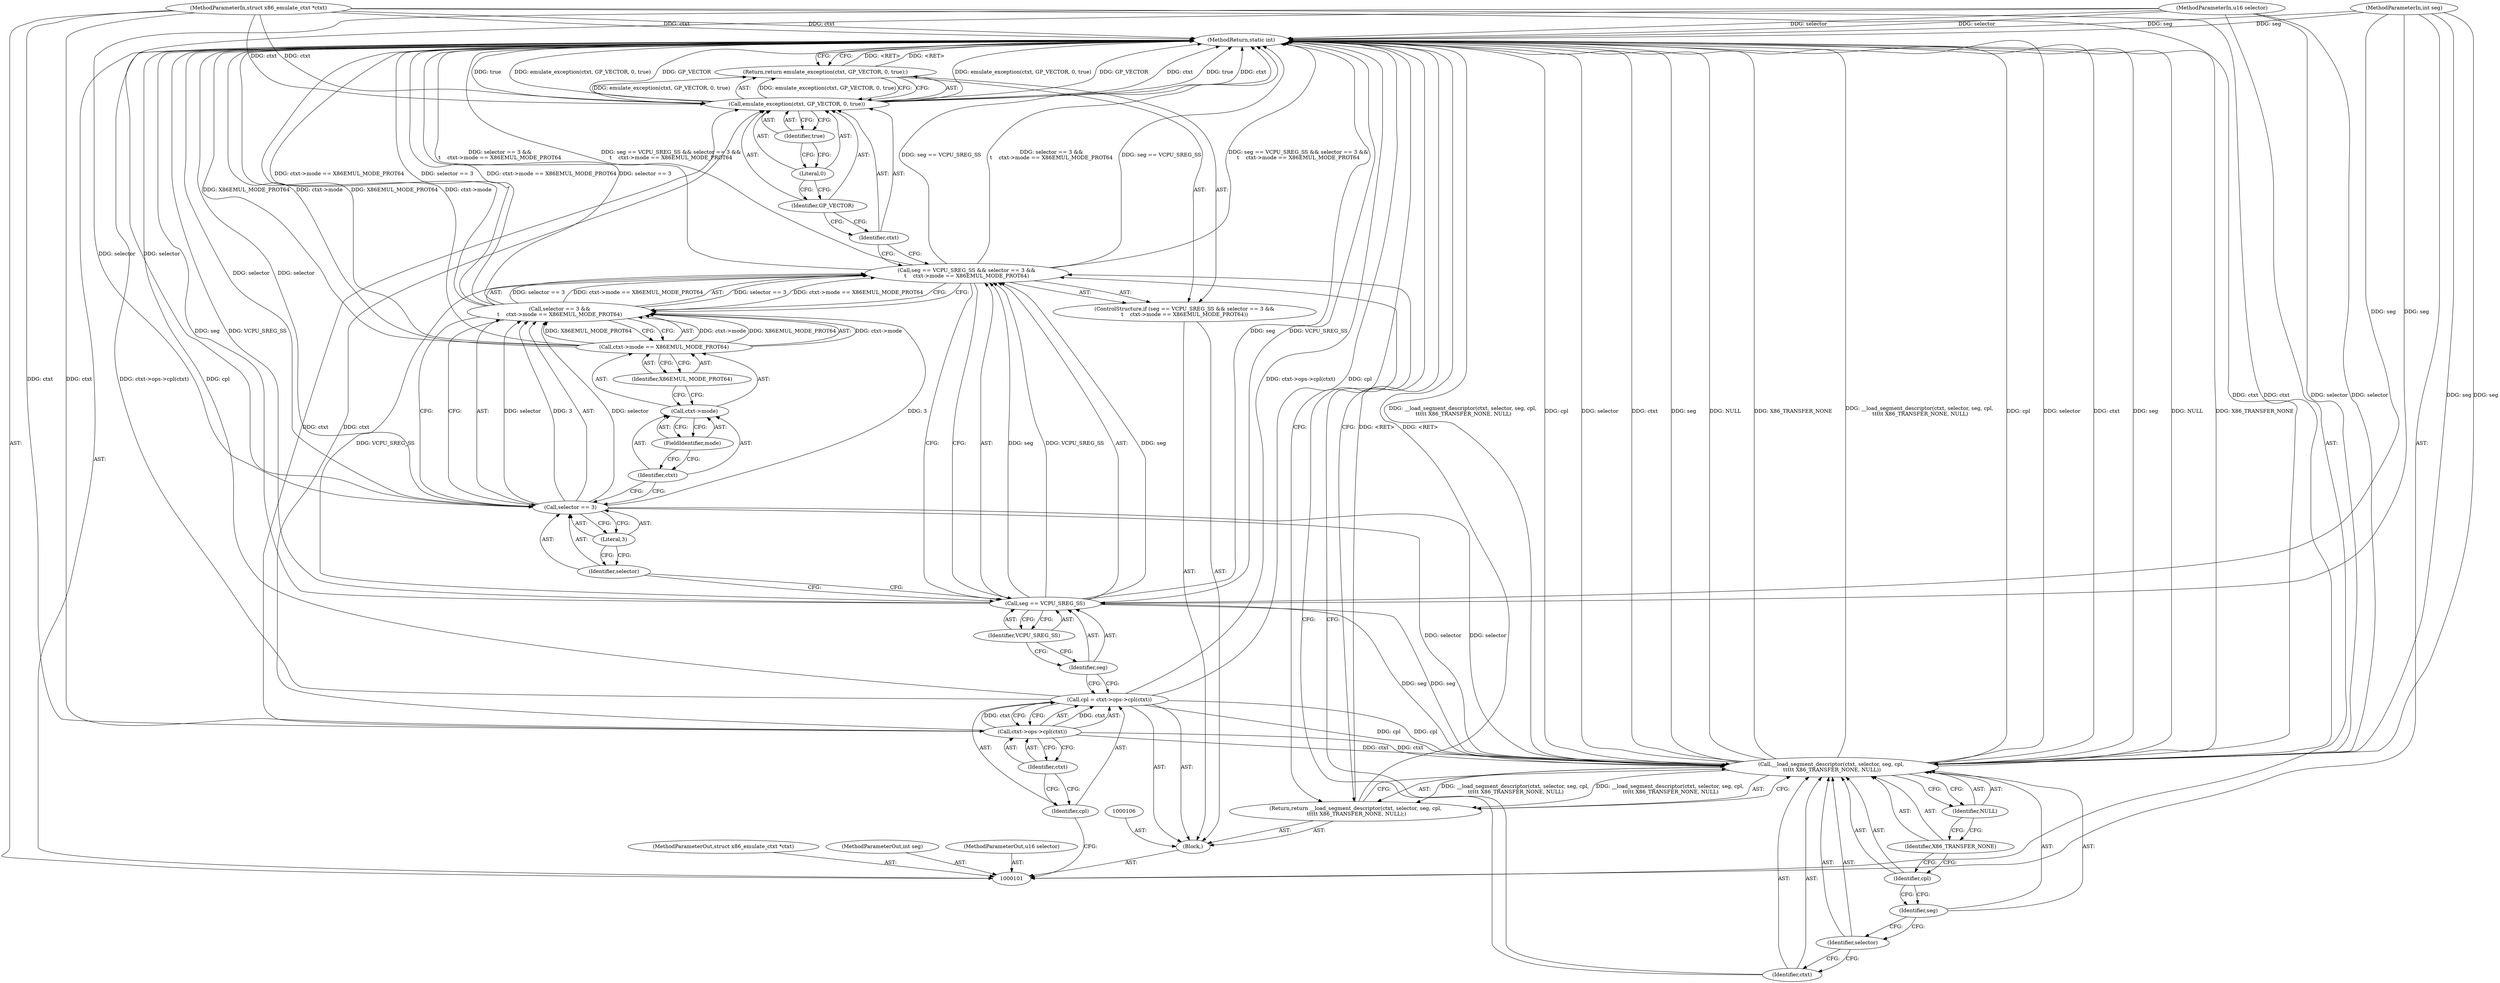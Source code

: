 digraph "0_linux_33ab91103b3415e12457e3104f0e4517ce12d0f3_0" {
"1000139" [label="(MethodReturn,static int)"];
"1000102" [label="(MethodParameterIn,struct x86_emulate_ctxt *ctxt)"];
"1000188" [label="(MethodParameterOut,struct x86_emulate_ctxt *ctxt)"];
"1000111" [label="(ControlStructure,if (seg == VCPU_SREG_SS && selector == 3 &&\n\t    ctxt->mode == X86EMUL_MODE_PROT64))"];
"1000115" [label="(Identifier,VCPU_SREG_SS)"];
"1000116" [label="(Call,selector == 3 &&\n\t    ctxt->mode == X86EMUL_MODE_PROT64)"];
"1000117" [label="(Call,selector == 3)"];
"1000118" [label="(Identifier,selector)"];
"1000119" [label="(Literal,3)"];
"1000112" [label="(Call,seg == VCPU_SREG_SS && selector == 3 &&\n\t    ctxt->mode == X86EMUL_MODE_PROT64)"];
"1000113" [label="(Call,seg == VCPU_SREG_SS)"];
"1000114" [label="(Identifier,seg)"];
"1000123" [label="(FieldIdentifier,mode)"];
"1000124" [label="(Identifier,X86EMUL_MODE_PROT64)"];
"1000120" [label="(Call,ctxt->mode == X86EMUL_MODE_PROT64)"];
"1000121" [label="(Call,ctxt->mode)"];
"1000122" [label="(Identifier,ctxt)"];
"1000125" [label="(Return,return emulate_exception(ctxt, GP_VECTOR, 0, true);)"];
"1000127" [label="(Identifier,ctxt)"];
"1000128" [label="(Identifier,GP_VECTOR)"];
"1000129" [label="(Literal,0)"];
"1000130" [label="(Identifier,true)"];
"1000126" [label="(Call,emulate_exception(ctxt, GP_VECTOR, 0, true))"];
"1000104" [label="(MethodParameterIn,int seg)"];
"1000190" [label="(MethodParameterOut,int seg)"];
"1000103" [label="(MethodParameterIn,u16 selector)"];
"1000189" [label="(MethodParameterOut,u16 selector)"];
"1000131" [label="(Return,return __load_segment_descriptor(ctxt, selector, seg, cpl,\n \t\t\t\t\t X86_TRANSFER_NONE, NULL);)"];
"1000133" [label="(Identifier,ctxt)"];
"1000134" [label="(Identifier,selector)"];
"1000135" [label="(Identifier,seg)"];
"1000136" [label="(Identifier,cpl)"];
"1000132" [label="(Call,__load_segment_descriptor(ctxt, selector, seg, cpl,\n \t\t\t\t\t X86_TRANSFER_NONE, NULL))"];
"1000138" [label="(Identifier,NULL)"];
"1000137" [label="(Identifier,X86_TRANSFER_NONE)"];
"1000105" [label="(Block,)"];
"1000109" [label="(Call,ctxt->ops->cpl(ctxt))"];
"1000110" [label="(Identifier,ctxt)"];
"1000107" [label="(Call,cpl = ctxt->ops->cpl(ctxt))"];
"1000108" [label="(Identifier,cpl)"];
"1000139" -> "1000101"  [label="AST: "];
"1000139" -> "1000125"  [label="CFG: "];
"1000139" -> "1000131"  [label="CFG: "];
"1000116" -> "1000139"  [label="DDG: selector == 3"];
"1000116" -> "1000139"  [label="DDG: ctxt->mode == X86EMUL_MODE_PROT64"];
"1000107" -> "1000139"  [label="DDG: cpl"];
"1000107" -> "1000139"  [label="DDG: ctxt->ops->cpl(ctxt)"];
"1000104" -> "1000139"  [label="DDG: seg"];
"1000113" -> "1000139"  [label="DDG: seg"];
"1000113" -> "1000139"  [label="DDG: VCPU_SREG_SS"];
"1000132" -> "1000139"  [label="DDG: __load_segment_descriptor(ctxt, selector, seg, cpl,\n \t\t\t\t\t X86_TRANSFER_NONE, NULL)"];
"1000132" -> "1000139"  [label="DDG: cpl"];
"1000132" -> "1000139"  [label="DDG: selector"];
"1000132" -> "1000139"  [label="DDG: ctxt"];
"1000132" -> "1000139"  [label="DDG: seg"];
"1000132" -> "1000139"  [label="DDG: NULL"];
"1000132" -> "1000139"  [label="DDG: X86_TRANSFER_NONE"];
"1000126" -> "1000139"  [label="DDG: ctxt"];
"1000126" -> "1000139"  [label="DDG: true"];
"1000126" -> "1000139"  [label="DDG: emulate_exception(ctxt, GP_VECTOR, 0, true)"];
"1000126" -> "1000139"  [label="DDG: GP_VECTOR"];
"1000117" -> "1000139"  [label="DDG: selector"];
"1000112" -> "1000139"  [label="DDG: selector == 3 &&\n\t    ctxt->mode == X86EMUL_MODE_PROT64"];
"1000112" -> "1000139"  [label="DDG: seg == VCPU_SREG_SS && selector == 3 &&\n\t    ctxt->mode == X86EMUL_MODE_PROT64"];
"1000112" -> "1000139"  [label="DDG: seg == VCPU_SREG_SS"];
"1000120" -> "1000139"  [label="DDG: X86EMUL_MODE_PROT64"];
"1000120" -> "1000139"  [label="DDG: ctxt->mode"];
"1000103" -> "1000139"  [label="DDG: selector"];
"1000102" -> "1000139"  [label="DDG: ctxt"];
"1000125" -> "1000139"  [label="DDG: <RET>"];
"1000131" -> "1000139"  [label="DDG: <RET>"];
"1000102" -> "1000101"  [label="AST: "];
"1000102" -> "1000139"  [label="DDG: ctxt"];
"1000102" -> "1000109"  [label="DDG: ctxt"];
"1000102" -> "1000126"  [label="DDG: ctxt"];
"1000102" -> "1000132"  [label="DDG: ctxt"];
"1000188" -> "1000101"  [label="AST: "];
"1000111" -> "1000105"  [label="AST: "];
"1000112" -> "1000111"  [label="AST: "];
"1000125" -> "1000111"  [label="AST: "];
"1000115" -> "1000113"  [label="AST: "];
"1000115" -> "1000114"  [label="CFG: "];
"1000113" -> "1000115"  [label="CFG: "];
"1000116" -> "1000112"  [label="AST: "];
"1000116" -> "1000117"  [label="CFG: "];
"1000116" -> "1000120"  [label="CFG: "];
"1000117" -> "1000116"  [label="AST: "];
"1000120" -> "1000116"  [label="AST: "];
"1000112" -> "1000116"  [label="CFG: "];
"1000116" -> "1000139"  [label="DDG: selector == 3"];
"1000116" -> "1000139"  [label="DDG: ctxt->mode == X86EMUL_MODE_PROT64"];
"1000116" -> "1000112"  [label="DDG: selector == 3"];
"1000116" -> "1000112"  [label="DDG: ctxt->mode == X86EMUL_MODE_PROT64"];
"1000117" -> "1000116"  [label="DDG: selector"];
"1000117" -> "1000116"  [label="DDG: 3"];
"1000120" -> "1000116"  [label="DDG: ctxt->mode"];
"1000120" -> "1000116"  [label="DDG: X86EMUL_MODE_PROT64"];
"1000117" -> "1000116"  [label="AST: "];
"1000117" -> "1000119"  [label="CFG: "];
"1000118" -> "1000117"  [label="AST: "];
"1000119" -> "1000117"  [label="AST: "];
"1000122" -> "1000117"  [label="CFG: "];
"1000116" -> "1000117"  [label="CFG: "];
"1000117" -> "1000139"  [label="DDG: selector"];
"1000117" -> "1000116"  [label="DDG: selector"];
"1000117" -> "1000116"  [label="DDG: 3"];
"1000103" -> "1000117"  [label="DDG: selector"];
"1000117" -> "1000132"  [label="DDG: selector"];
"1000118" -> "1000117"  [label="AST: "];
"1000118" -> "1000113"  [label="CFG: "];
"1000119" -> "1000118"  [label="CFG: "];
"1000119" -> "1000117"  [label="AST: "];
"1000119" -> "1000118"  [label="CFG: "];
"1000117" -> "1000119"  [label="CFG: "];
"1000112" -> "1000111"  [label="AST: "];
"1000112" -> "1000113"  [label="CFG: "];
"1000112" -> "1000116"  [label="CFG: "];
"1000113" -> "1000112"  [label="AST: "];
"1000116" -> "1000112"  [label="AST: "];
"1000127" -> "1000112"  [label="CFG: "];
"1000133" -> "1000112"  [label="CFG: "];
"1000112" -> "1000139"  [label="DDG: selector == 3 &&\n\t    ctxt->mode == X86EMUL_MODE_PROT64"];
"1000112" -> "1000139"  [label="DDG: seg == VCPU_SREG_SS && selector == 3 &&\n\t    ctxt->mode == X86EMUL_MODE_PROT64"];
"1000112" -> "1000139"  [label="DDG: seg == VCPU_SREG_SS"];
"1000113" -> "1000112"  [label="DDG: seg"];
"1000113" -> "1000112"  [label="DDG: VCPU_SREG_SS"];
"1000116" -> "1000112"  [label="DDG: selector == 3"];
"1000116" -> "1000112"  [label="DDG: ctxt->mode == X86EMUL_MODE_PROT64"];
"1000113" -> "1000112"  [label="AST: "];
"1000113" -> "1000115"  [label="CFG: "];
"1000114" -> "1000113"  [label="AST: "];
"1000115" -> "1000113"  [label="AST: "];
"1000118" -> "1000113"  [label="CFG: "];
"1000112" -> "1000113"  [label="CFG: "];
"1000113" -> "1000139"  [label="DDG: seg"];
"1000113" -> "1000139"  [label="DDG: VCPU_SREG_SS"];
"1000113" -> "1000112"  [label="DDG: seg"];
"1000113" -> "1000112"  [label="DDG: VCPU_SREG_SS"];
"1000104" -> "1000113"  [label="DDG: seg"];
"1000113" -> "1000132"  [label="DDG: seg"];
"1000114" -> "1000113"  [label="AST: "];
"1000114" -> "1000107"  [label="CFG: "];
"1000115" -> "1000114"  [label="CFG: "];
"1000123" -> "1000121"  [label="AST: "];
"1000123" -> "1000122"  [label="CFG: "];
"1000121" -> "1000123"  [label="CFG: "];
"1000124" -> "1000120"  [label="AST: "];
"1000124" -> "1000121"  [label="CFG: "];
"1000120" -> "1000124"  [label="CFG: "];
"1000120" -> "1000116"  [label="AST: "];
"1000120" -> "1000124"  [label="CFG: "];
"1000121" -> "1000120"  [label="AST: "];
"1000124" -> "1000120"  [label="AST: "];
"1000116" -> "1000120"  [label="CFG: "];
"1000120" -> "1000139"  [label="DDG: X86EMUL_MODE_PROT64"];
"1000120" -> "1000139"  [label="DDG: ctxt->mode"];
"1000120" -> "1000116"  [label="DDG: ctxt->mode"];
"1000120" -> "1000116"  [label="DDG: X86EMUL_MODE_PROT64"];
"1000121" -> "1000120"  [label="AST: "];
"1000121" -> "1000123"  [label="CFG: "];
"1000122" -> "1000121"  [label="AST: "];
"1000123" -> "1000121"  [label="AST: "];
"1000124" -> "1000121"  [label="CFG: "];
"1000122" -> "1000121"  [label="AST: "];
"1000122" -> "1000117"  [label="CFG: "];
"1000123" -> "1000122"  [label="CFG: "];
"1000125" -> "1000111"  [label="AST: "];
"1000125" -> "1000126"  [label="CFG: "];
"1000126" -> "1000125"  [label="AST: "];
"1000139" -> "1000125"  [label="CFG: "];
"1000125" -> "1000139"  [label="DDG: <RET>"];
"1000126" -> "1000125"  [label="DDG: emulate_exception(ctxt, GP_VECTOR, 0, true)"];
"1000127" -> "1000126"  [label="AST: "];
"1000127" -> "1000112"  [label="CFG: "];
"1000128" -> "1000127"  [label="CFG: "];
"1000128" -> "1000126"  [label="AST: "];
"1000128" -> "1000127"  [label="CFG: "];
"1000129" -> "1000128"  [label="CFG: "];
"1000129" -> "1000126"  [label="AST: "];
"1000129" -> "1000128"  [label="CFG: "];
"1000130" -> "1000129"  [label="CFG: "];
"1000130" -> "1000126"  [label="AST: "];
"1000130" -> "1000129"  [label="CFG: "];
"1000126" -> "1000130"  [label="CFG: "];
"1000126" -> "1000125"  [label="AST: "];
"1000126" -> "1000130"  [label="CFG: "];
"1000127" -> "1000126"  [label="AST: "];
"1000128" -> "1000126"  [label="AST: "];
"1000129" -> "1000126"  [label="AST: "];
"1000130" -> "1000126"  [label="AST: "];
"1000125" -> "1000126"  [label="CFG: "];
"1000126" -> "1000139"  [label="DDG: ctxt"];
"1000126" -> "1000139"  [label="DDG: true"];
"1000126" -> "1000139"  [label="DDG: emulate_exception(ctxt, GP_VECTOR, 0, true)"];
"1000126" -> "1000139"  [label="DDG: GP_VECTOR"];
"1000126" -> "1000125"  [label="DDG: emulate_exception(ctxt, GP_VECTOR, 0, true)"];
"1000109" -> "1000126"  [label="DDG: ctxt"];
"1000102" -> "1000126"  [label="DDG: ctxt"];
"1000104" -> "1000101"  [label="AST: "];
"1000104" -> "1000139"  [label="DDG: seg"];
"1000104" -> "1000113"  [label="DDG: seg"];
"1000104" -> "1000132"  [label="DDG: seg"];
"1000190" -> "1000101"  [label="AST: "];
"1000103" -> "1000101"  [label="AST: "];
"1000103" -> "1000139"  [label="DDG: selector"];
"1000103" -> "1000117"  [label="DDG: selector"];
"1000103" -> "1000132"  [label="DDG: selector"];
"1000189" -> "1000101"  [label="AST: "];
"1000131" -> "1000105"  [label="AST: "];
"1000131" -> "1000132"  [label="CFG: "];
"1000132" -> "1000131"  [label="AST: "];
"1000139" -> "1000131"  [label="CFG: "];
"1000131" -> "1000139"  [label="DDG: <RET>"];
"1000132" -> "1000131"  [label="DDG: __load_segment_descriptor(ctxt, selector, seg, cpl,\n \t\t\t\t\t X86_TRANSFER_NONE, NULL)"];
"1000133" -> "1000132"  [label="AST: "];
"1000133" -> "1000112"  [label="CFG: "];
"1000134" -> "1000133"  [label="CFG: "];
"1000134" -> "1000132"  [label="AST: "];
"1000134" -> "1000133"  [label="CFG: "];
"1000135" -> "1000134"  [label="CFG: "];
"1000135" -> "1000132"  [label="AST: "];
"1000135" -> "1000134"  [label="CFG: "];
"1000136" -> "1000135"  [label="CFG: "];
"1000136" -> "1000132"  [label="AST: "];
"1000136" -> "1000135"  [label="CFG: "];
"1000137" -> "1000136"  [label="CFG: "];
"1000132" -> "1000131"  [label="AST: "];
"1000132" -> "1000138"  [label="CFG: "];
"1000133" -> "1000132"  [label="AST: "];
"1000134" -> "1000132"  [label="AST: "];
"1000135" -> "1000132"  [label="AST: "];
"1000136" -> "1000132"  [label="AST: "];
"1000137" -> "1000132"  [label="AST: "];
"1000138" -> "1000132"  [label="AST: "];
"1000131" -> "1000132"  [label="CFG: "];
"1000132" -> "1000139"  [label="DDG: __load_segment_descriptor(ctxt, selector, seg, cpl,\n \t\t\t\t\t X86_TRANSFER_NONE, NULL)"];
"1000132" -> "1000139"  [label="DDG: cpl"];
"1000132" -> "1000139"  [label="DDG: selector"];
"1000132" -> "1000139"  [label="DDG: ctxt"];
"1000132" -> "1000139"  [label="DDG: seg"];
"1000132" -> "1000139"  [label="DDG: NULL"];
"1000132" -> "1000139"  [label="DDG: X86_TRANSFER_NONE"];
"1000132" -> "1000131"  [label="DDG: __load_segment_descriptor(ctxt, selector, seg, cpl,\n \t\t\t\t\t X86_TRANSFER_NONE, NULL)"];
"1000109" -> "1000132"  [label="DDG: ctxt"];
"1000102" -> "1000132"  [label="DDG: ctxt"];
"1000117" -> "1000132"  [label="DDG: selector"];
"1000103" -> "1000132"  [label="DDG: selector"];
"1000113" -> "1000132"  [label="DDG: seg"];
"1000104" -> "1000132"  [label="DDG: seg"];
"1000107" -> "1000132"  [label="DDG: cpl"];
"1000138" -> "1000132"  [label="AST: "];
"1000138" -> "1000137"  [label="CFG: "];
"1000132" -> "1000138"  [label="CFG: "];
"1000137" -> "1000132"  [label="AST: "];
"1000137" -> "1000136"  [label="CFG: "];
"1000138" -> "1000137"  [label="CFG: "];
"1000105" -> "1000101"  [label="AST: "];
"1000106" -> "1000105"  [label="AST: "];
"1000107" -> "1000105"  [label="AST: "];
"1000111" -> "1000105"  [label="AST: "];
"1000131" -> "1000105"  [label="AST: "];
"1000109" -> "1000107"  [label="AST: "];
"1000109" -> "1000110"  [label="CFG: "];
"1000110" -> "1000109"  [label="AST: "];
"1000107" -> "1000109"  [label="CFG: "];
"1000109" -> "1000107"  [label="DDG: ctxt"];
"1000102" -> "1000109"  [label="DDG: ctxt"];
"1000109" -> "1000126"  [label="DDG: ctxt"];
"1000109" -> "1000132"  [label="DDG: ctxt"];
"1000110" -> "1000109"  [label="AST: "];
"1000110" -> "1000108"  [label="CFG: "];
"1000109" -> "1000110"  [label="CFG: "];
"1000107" -> "1000105"  [label="AST: "];
"1000107" -> "1000109"  [label="CFG: "];
"1000108" -> "1000107"  [label="AST: "];
"1000109" -> "1000107"  [label="AST: "];
"1000114" -> "1000107"  [label="CFG: "];
"1000107" -> "1000139"  [label="DDG: cpl"];
"1000107" -> "1000139"  [label="DDG: ctxt->ops->cpl(ctxt)"];
"1000109" -> "1000107"  [label="DDG: ctxt"];
"1000107" -> "1000132"  [label="DDG: cpl"];
"1000108" -> "1000107"  [label="AST: "];
"1000108" -> "1000101"  [label="CFG: "];
"1000110" -> "1000108"  [label="CFG: "];
}
